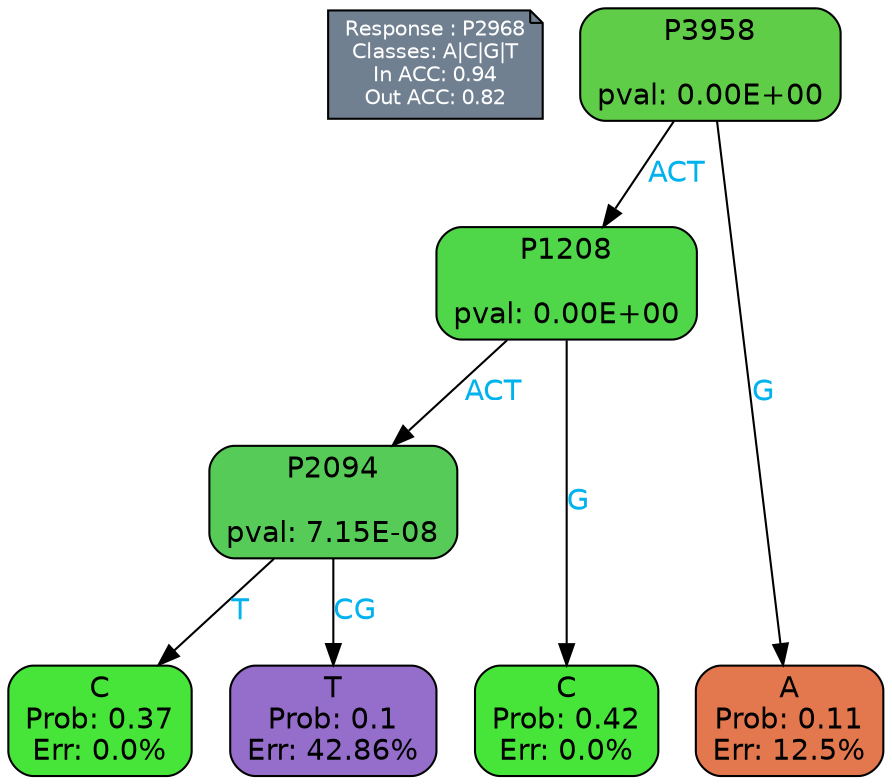 digraph Tree {
node [shape=box, style="filled, rounded", color="black", fontname=helvetica] ;
graph [ranksep=equally, splines=polylines, bgcolor=transparent, dpi=600] ;
edge [fontname=helvetica] ;
LEGEND [label="Response : P2968
Classes: A|C|G|T
In ACC: 0.94
Out ACC: 0.82
",shape=note,align=left,style=filled,fillcolor="slategray",fontcolor="white",fontsize=10];1 [label="P3958

pval: 0.00E+00", fillcolor="#60cd49"] ;
2 [label="P1208

pval: 0.00E+00", fillcolor="#4fd749"] ;
3 [label="P2094

pval: 7.15E-08", fillcolor="#57cb58"] ;
4 [label="C
Prob: 0.37
Err: 0.0%", fillcolor="#47e539"] ;
5 [label="T
Prob: 0.1
Err: 42.86%", fillcolor="#956ecc"] ;
6 [label="C
Prob: 0.42
Err: 0.0%", fillcolor="#47e539"] ;
7 [label="A
Prob: 0.11
Err: 12.5%", fillcolor="#e3784e"] ;
1 -> 2 [label="ACT",fontcolor=deepskyblue2] ;
1 -> 7 [label="G",fontcolor=deepskyblue2] ;
2 -> 3 [label="ACT",fontcolor=deepskyblue2] ;
2 -> 6 [label="G",fontcolor=deepskyblue2] ;
3 -> 4 [label="T",fontcolor=deepskyblue2] ;
3 -> 5 [label="CG",fontcolor=deepskyblue2] ;
{rank = same; 4;5;6;7;}{rank = same; LEGEND;1;}}